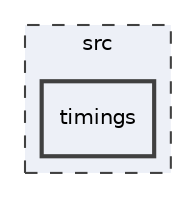 digraph "timings"
{
 // INTERACTIVE_SVG=YES
 // LATEX_PDF_SIZE
  edge [fontname="Helvetica",fontsize="10",labelfontname="Helvetica",labelfontsize="10"];
  node [fontname="Helvetica",fontsize="10",shape=record];
  compound=true
  subgraph clusterdir_68267d1309a1af8e8297ef4c3efbcdba {
    graph [ bgcolor="#edf0f7", pencolor="grey25", style="filled,dashed,", label="src", fontname="Helvetica", fontsize="10", URL="dir_68267d1309a1af8e8297ef4c3efbcdba.html"]
  dir_adc68df1126d9aaa60a6fe177d2b2501 [shape=box, label="timings", style="filled,bold,", fillcolor="#edf0f7", color="grey25", URL="dir_adc68df1126d9aaa60a6fe177d2b2501.html"];
  }
}
